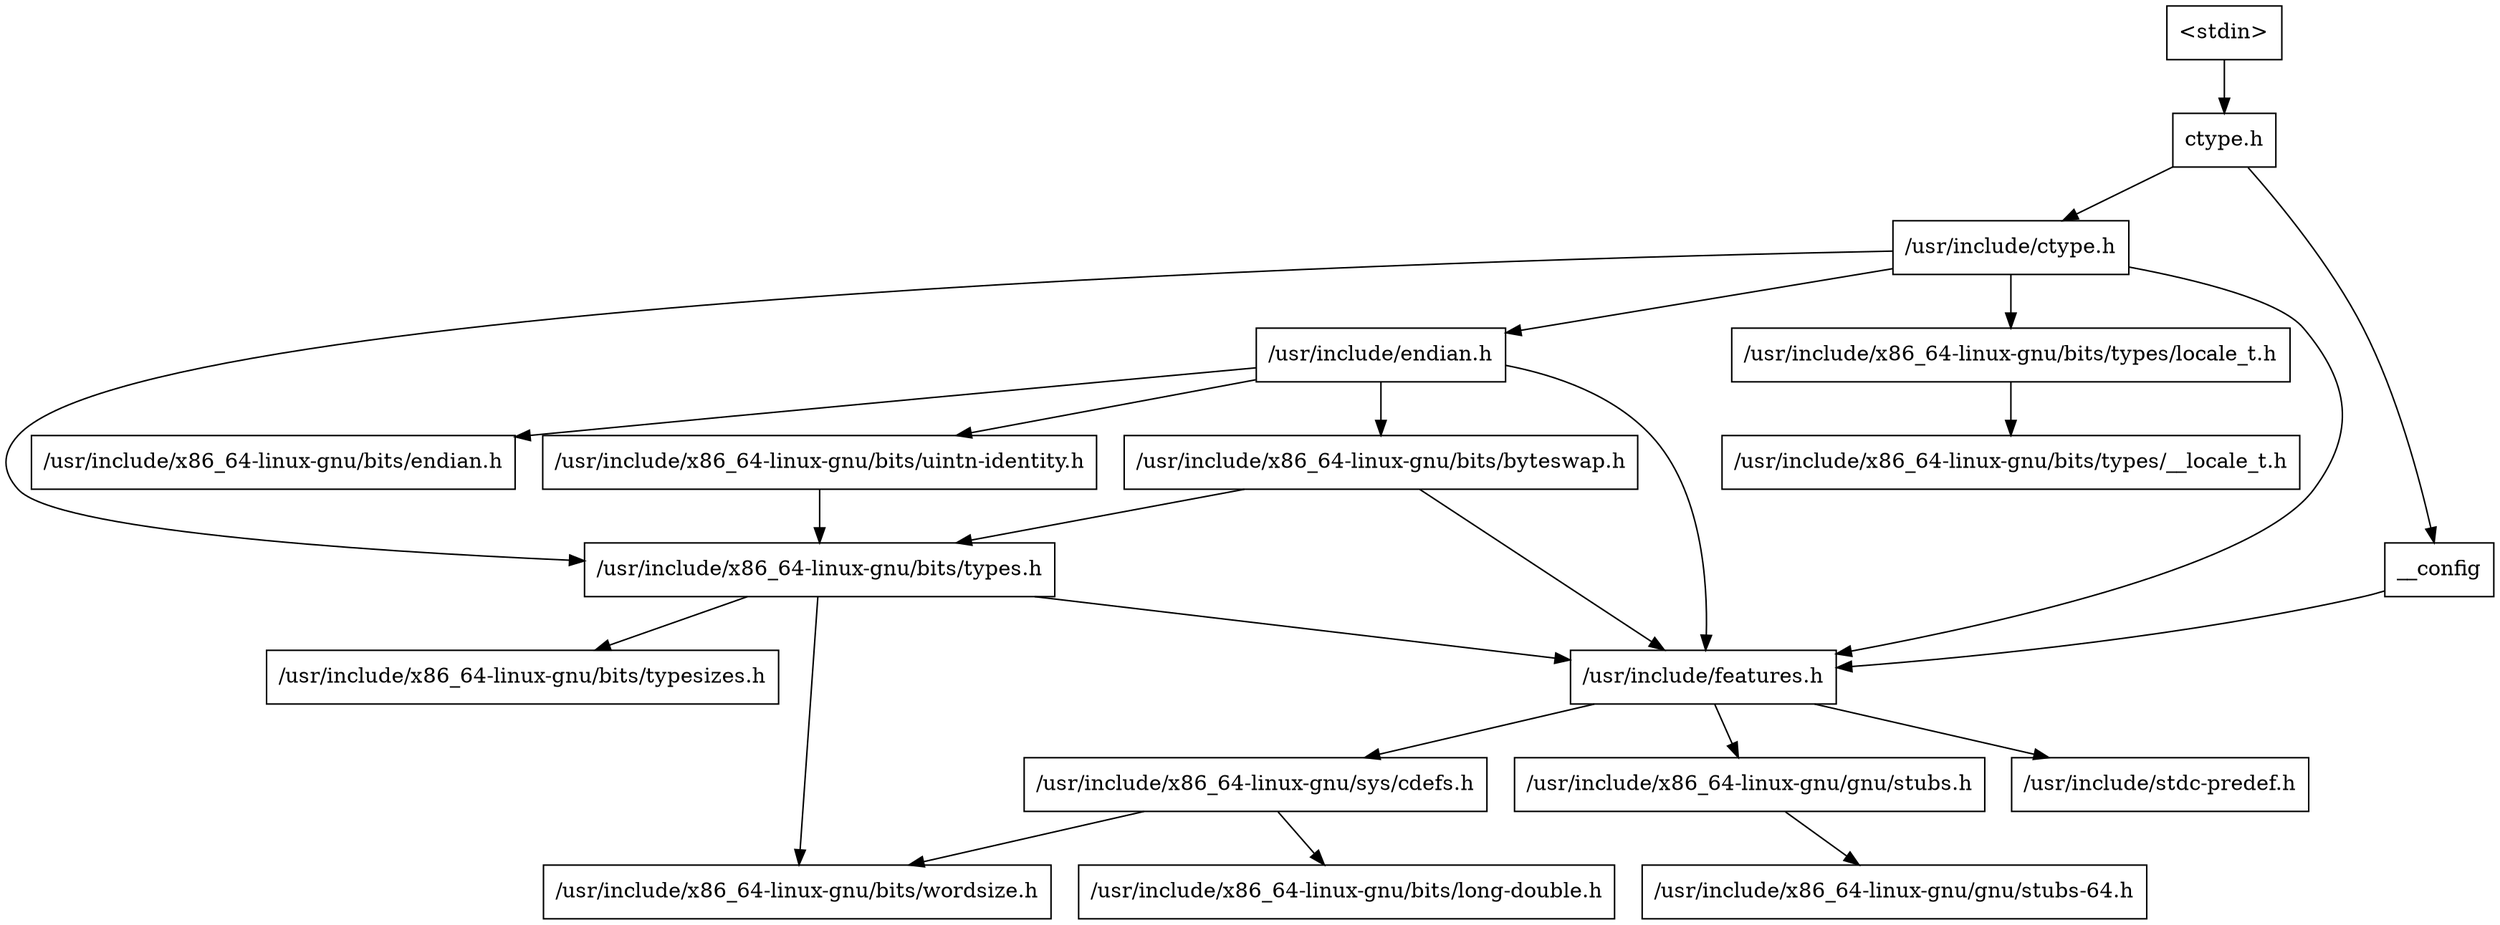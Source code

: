 digraph "dependencies" {
  header_0 [ shape="box", label="\<stdin\>" ];
  header_1 [ shape="box", label="ctype.h" ];
  header_11 [ shape="box", label="/usr/include/ctype.h" ];
  header_12 [ shape="box", label="/usr/include/x86_64-linux-gnu/bits/types.h" ];
  header_13 [ shape="box", label="/usr/include/x86_64-linux-gnu/bits/typesizes.h" ];
  header_14 [ shape="box", label="/usr/include/endian.h" ];
  header_15 [ shape="box", label="/usr/include/x86_64-linux-gnu/bits/endian.h" ];
  header_16 [ shape="box", label="/usr/include/x86_64-linux-gnu/bits/byteswap.h" ];
  header_17 [ shape="box", label="/usr/include/x86_64-linux-gnu/bits/uintn-identity.h" ];
  header_18 [ shape="box", label="/usr/include/x86_64-linux-gnu/bits/types/locale_t.h" ];
  header_19 [ shape="box", label="/usr/include/x86_64-linux-gnu/bits/types/__locale_t.h" ];
  header_2 [ shape="box", label="__config" ];
  header_3 [ shape="box", label="/usr/include/features.h" ];
  header_4 [ shape="box", label="/usr/include/stdc-predef.h" ];
  header_5 [ shape="box", label="/usr/include/x86_64-linux-gnu/sys/cdefs.h" ];
  header_6 [ shape="box", label="/usr/include/x86_64-linux-gnu/bits/wordsize.h" ];
  header_7 [ shape="box", label="/usr/include/x86_64-linux-gnu/bits/long-double.h" ];
  header_8 [ shape="box", label="/usr/include/x86_64-linux-gnu/gnu/stubs.h" ];
  header_9 [ shape="box", label="/usr/include/x86_64-linux-gnu/gnu/stubs-64.h" ];
  header_14 -> header_15;
  header_14 -> header_16;
  header_14 -> header_17;
  header_14 -> header_3;
  header_16 -> header_3;
  header_16 -> header_12;
  header_17 -> header_12;
  header_11 -> header_14;
  header_11 -> header_18;
  header_11 -> header_3;
  header_11 -> header_12;
  header_12 -> header_6;
  header_12 -> header_3;
  header_12 -> header_13;
  header_18 -> header_19;
  header_5 -> header_6;
  header_5 -> header_7;
  header_2 -> header_3;
  header_3 -> header_4;
  header_3 -> header_5;
  header_3 -> header_8;
  header_0 -> header_1;
  header_1 -> header_2;
  header_1 -> header_11;
  header_8 -> header_9;
}